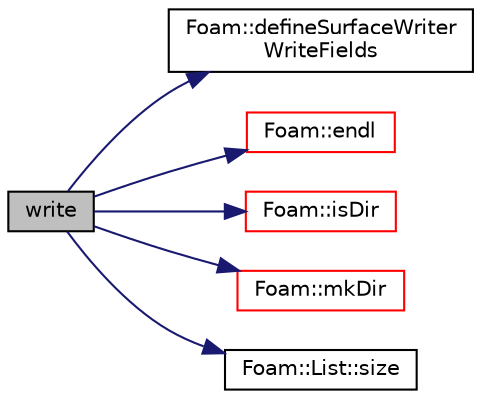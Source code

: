 digraph "write"
{
  bgcolor="transparent";
  edge [fontname="Helvetica",fontsize="10",labelfontname="Helvetica",labelfontsize="10"];
  node [fontname="Helvetica",fontsize="10",shape=record];
  rankdir="LR";
  Node68 [label="write",height=0.2,width=0.4,color="black", fillcolor="grey75", style="filled", fontcolor="black"];
  Node68 -> Node69 [color="midnightblue",fontsize="10",style="solid",fontname="Helvetica"];
  Node69 [label="Foam::defineSurfaceWriter\lWriteFields",height=0.2,width=0.4,color="black",URL="$a21851.html#a4fa9f8d9c26772a0ab6c6a8f6fc01b64"];
  Node68 -> Node70 [color="midnightblue",fontsize="10",style="solid",fontname="Helvetica"];
  Node70 [label="Foam::endl",height=0.2,width=0.4,color="red",URL="$a21851.html#a2db8fe02a0d3909e9351bb4275b23ce4",tooltip="Add newline and flush stream. "];
  Node68 -> Node72 [color="midnightblue",fontsize="10",style="solid",fontname="Helvetica"];
  Node72 [label="Foam::isDir",height=0.2,width=0.4,color="red",URL="$a21851.html#a9c9cf5d33b9c5961f835aefe5d860c5a",tooltip="Does the name exist as a DIRECTORY in the file system? "];
  Node68 -> Node78 [color="midnightblue",fontsize="10",style="solid",fontname="Helvetica"];
  Node78 [label="Foam::mkDir",height=0.2,width=0.4,color="red",URL="$a21851.html#a2ae410f2311adf94d66451b7423fdf4e",tooltip="Make a directory and return an error if it could not be created. "];
  Node68 -> Node127 [color="midnightblue",fontsize="10",style="solid",fontname="Helvetica"];
  Node127 [label="Foam::List::size",height=0.2,width=0.4,color="black",URL="$a26833.html#a8a5f6fa29bd4b500caf186f60245b384",tooltip="Override size to be inconsistent with allocated storage. "];
}
